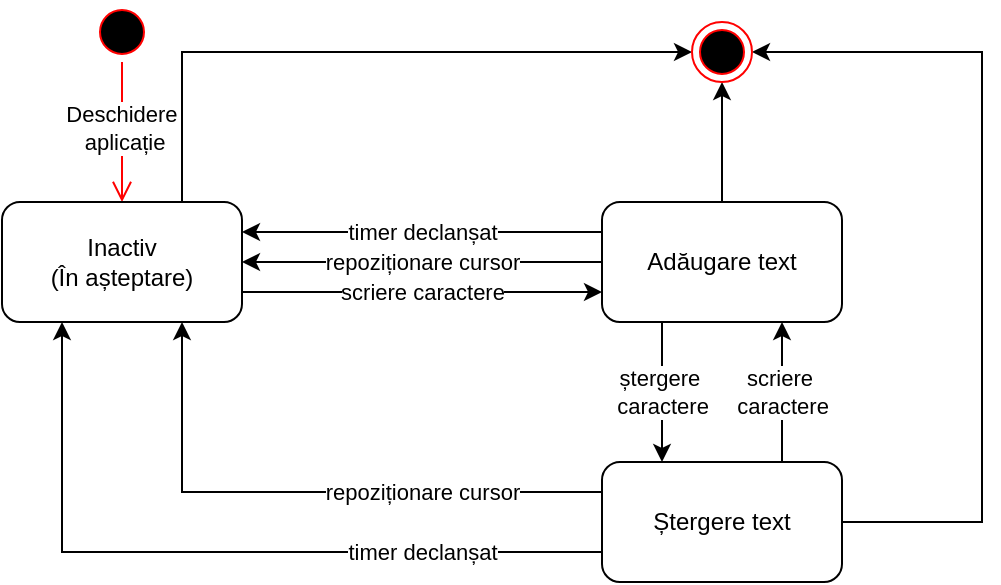 <mxfile version="26.1.1">
  <diagram name="Page-1" id="QWus57eGXIuECSsaH0sc">
    <mxGraphModel dx="819" dy="477" grid="1" gridSize="10" guides="1" tooltips="1" connect="1" arrows="1" fold="1" page="1" pageScale="1" pageWidth="827" pageHeight="1169" math="0" shadow="0">
      <root>
        <mxCell id="0" />
        <mxCell id="1" parent="0" />
        <mxCell id="H_e7huOgCHwXM-tOPCUI-1" value="" style="ellipse;html=1;shape=startState;fillColor=#000000;strokeColor=#ff0000;" vertex="1" parent="1">
          <mxGeometry x="175" y="20" width="30" height="30" as="geometry" />
        </mxCell>
        <mxCell id="H_e7huOgCHwXM-tOPCUI-2" value="" style="edgeStyle=orthogonalEdgeStyle;html=1;verticalAlign=bottom;endArrow=open;endSize=8;strokeColor=#ff0000;rounded=0;entryX=0.5;entryY=0;entryDx=0;entryDy=0;" edge="1" source="H_e7huOgCHwXM-tOPCUI-1" parent="1" target="H_e7huOgCHwXM-tOPCUI-4">
          <mxGeometry relative="1" as="geometry">
            <mxPoint x="190" y="110" as="targetPoint" />
          </mxGeometry>
        </mxCell>
        <mxCell id="H_e7huOgCHwXM-tOPCUI-3" value="Deschidere&amp;nbsp;&lt;div&gt;aplicație&lt;/div&gt;" style="edgeLabel;html=1;align=center;verticalAlign=middle;resizable=0;points=[];" vertex="1" connectable="0" parent="H_e7huOgCHwXM-tOPCUI-2">
          <mxGeometry x="-0.061" y="1" relative="1" as="geometry">
            <mxPoint as="offset" />
          </mxGeometry>
        </mxCell>
        <mxCell id="H_e7huOgCHwXM-tOPCUI-7" value="scriere caractere" style="edgeStyle=orthogonalEdgeStyle;rounded=0;orthogonalLoop=1;jettySize=auto;html=1;exitX=1;exitY=0.75;exitDx=0;exitDy=0;entryX=0;entryY=0.75;entryDx=0;entryDy=0;" edge="1" parent="1" source="H_e7huOgCHwXM-tOPCUI-4" target="H_e7huOgCHwXM-tOPCUI-5">
          <mxGeometry relative="1" as="geometry" />
        </mxCell>
        <mxCell id="H_e7huOgCHwXM-tOPCUI-15" style="edgeStyle=orthogonalEdgeStyle;rounded=0;orthogonalLoop=1;jettySize=auto;html=1;exitX=0.75;exitY=0;exitDx=0;exitDy=0;entryX=0;entryY=0.5;entryDx=0;entryDy=0;" edge="1" parent="1" source="H_e7huOgCHwXM-tOPCUI-4" target="H_e7huOgCHwXM-tOPCUI-14">
          <mxGeometry relative="1" as="geometry" />
        </mxCell>
        <mxCell id="H_e7huOgCHwXM-tOPCUI-4" value="Inactiv&lt;div&gt;(În așteptare)&lt;/div&gt;" style="rounded=1;whiteSpace=wrap;html=1;" vertex="1" parent="1">
          <mxGeometry x="130" y="120" width="120" height="60" as="geometry" />
        </mxCell>
        <mxCell id="H_e7huOgCHwXM-tOPCUI-8" value="repoziționare cursor" style="edgeStyle=orthogonalEdgeStyle;rounded=0;orthogonalLoop=1;jettySize=auto;html=1;exitX=0;exitY=0.5;exitDx=0;exitDy=0;entryX=1;entryY=0.5;entryDx=0;entryDy=0;" edge="1" parent="1" source="H_e7huOgCHwXM-tOPCUI-5" target="H_e7huOgCHwXM-tOPCUI-4">
          <mxGeometry relative="1" as="geometry" />
        </mxCell>
        <mxCell id="H_e7huOgCHwXM-tOPCUI-9" value="timer declanșat" style="edgeStyle=orthogonalEdgeStyle;rounded=0;orthogonalLoop=1;jettySize=auto;html=1;exitX=0;exitY=0.25;exitDx=0;exitDy=0;entryX=1;entryY=0.25;entryDx=0;entryDy=0;" edge="1" parent="1" source="H_e7huOgCHwXM-tOPCUI-5" target="H_e7huOgCHwXM-tOPCUI-4">
          <mxGeometry relative="1" as="geometry" />
        </mxCell>
        <mxCell id="H_e7huOgCHwXM-tOPCUI-11" value="ștergere&amp;nbsp;&lt;div&gt;caractere&lt;/div&gt;" style="edgeStyle=orthogonalEdgeStyle;rounded=0;orthogonalLoop=1;jettySize=auto;html=1;exitX=0.25;exitY=1;exitDx=0;exitDy=0;entryX=0.25;entryY=0;entryDx=0;entryDy=0;" edge="1" parent="1" source="H_e7huOgCHwXM-tOPCUI-5" target="H_e7huOgCHwXM-tOPCUI-6">
          <mxGeometry relative="1" as="geometry" />
        </mxCell>
        <mxCell id="H_e7huOgCHwXM-tOPCUI-16" style="edgeStyle=orthogonalEdgeStyle;rounded=0;orthogonalLoop=1;jettySize=auto;html=1;exitX=0.5;exitY=0;exitDx=0;exitDy=0;entryX=0.5;entryY=1;entryDx=0;entryDy=0;" edge="1" parent="1" source="H_e7huOgCHwXM-tOPCUI-5" target="H_e7huOgCHwXM-tOPCUI-14">
          <mxGeometry relative="1" as="geometry" />
        </mxCell>
        <mxCell id="H_e7huOgCHwXM-tOPCUI-5" value="Adăugare text" style="rounded=1;whiteSpace=wrap;html=1;" vertex="1" parent="1">
          <mxGeometry x="430" y="120" width="120" height="60" as="geometry" />
        </mxCell>
        <mxCell id="H_e7huOgCHwXM-tOPCUI-10" value="timer declanșat" style="edgeStyle=orthogonalEdgeStyle;rounded=0;orthogonalLoop=1;jettySize=auto;html=1;exitX=0;exitY=0.75;exitDx=0;exitDy=0;entryX=0.25;entryY=1;entryDx=0;entryDy=0;" edge="1" parent="1" source="H_e7huOgCHwXM-tOPCUI-6" target="H_e7huOgCHwXM-tOPCUI-4">
          <mxGeometry x="-0.532" relative="1" as="geometry">
            <mxPoint as="offset" />
          </mxGeometry>
        </mxCell>
        <mxCell id="H_e7huOgCHwXM-tOPCUI-12" value="scriere&amp;nbsp;&lt;div&gt;caractere&lt;/div&gt;" style="edgeStyle=orthogonalEdgeStyle;rounded=0;orthogonalLoop=1;jettySize=auto;html=1;exitX=0.75;exitY=0;exitDx=0;exitDy=0;entryX=0.75;entryY=1;entryDx=0;entryDy=0;" edge="1" parent="1" source="H_e7huOgCHwXM-tOPCUI-6" target="H_e7huOgCHwXM-tOPCUI-5">
          <mxGeometry relative="1" as="geometry" />
        </mxCell>
        <mxCell id="H_e7huOgCHwXM-tOPCUI-13" value="repoziționare cursor" style="edgeStyle=orthogonalEdgeStyle;rounded=0;orthogonalLoop=1;jettySize=auto;html=1;exitX=0;exitY=0.25;exitDx=0;exitDy=0;entryX=0.75;entryY=1;entryDx=0;entryDy=0;" edge="1" parent="1" source="H_e7huOgCHwXM-tOPCUI-6" target="H_e7huOgCHwXM-tOPCUI-4">
          <mxGeometry x="-0.39" relative="1" as="geometry">
            <mxPoint as="offset" />
          </mxGeometry>
        </mxCell>
        <mxCell id="H_e7huOgCHwXM-tOPCUI-17" style="edgeStyle=orthogonalEdgeStyle;rounded=0;orthogonalLoop=1;jettySize=auto;html=1;entryX=1;entryY=0.5;entryDx=0;entryDy=0;" edge="1" parent="1" source="H_e7huOgCHwXM-tOPCUI-6" target="H_e7huOgCHwXM-tOPCUI-14">
          <mxGeometry relative="1" as="geometry">
            <Array as="points">
              <mxPoint x="620" y="280" />
              <mxPoint x="620" y="45" />
            </Array>
          </mxGeometry>
        </mxCell>
        <mxCell id="H_e7huOgCHwXM-tOPCUI-6" value="Ștergere text" style="rounded=1;whiteSpace=wrap;html=1;" vertex="1" parent="1">
          <mxGeometry x="430" y="250" width="120" height="60" as="geometry" />
        </mxCell>
        <mxCell id="H_e7huOgCHwXM-tOPCUI-14" value="" style="ellipse;html=1;shape=endState;fillColor=#000000;strokeColor=#ff0000;" vertex="1" parent="1">
          <mxGeometry x="475" y="30" width="30" height="30" as="geometry" />
        </mxCell>
      </root>
    </mxGraphModel>
  </diagram>
</mxfile>
